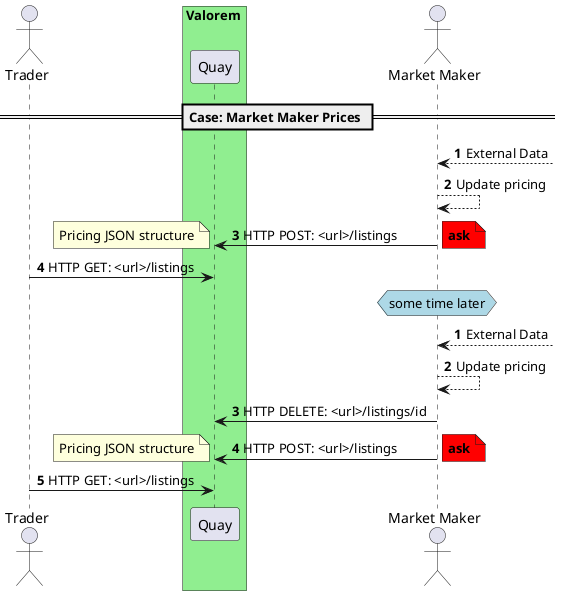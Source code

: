 @startuml

actor Trader
box Valorem #LightGreen
participant Quay
end box
actor "Market Maker" as MM

== Case: Market Maker Prices ==
autonumber
MM <--] : External Data
MM --> MM: Update pricing
MM -> Quay: HTTP POST: <url>/listings
note right #red
**ask**
end note
note left
Pricing JSON structure
end note
Trader -> Quay: HTTP GET: <url>/listings
autonumber stop

hnote over MM #lightBlue
some time later
end hnote
autonumber
MM <--] : External Data
MM --> MM: Update pricing
MM -> Quay: HTTP DELETE: <url>/listings/id
MM -> Quay: HTTP POST: <url>/listings
note left
Pricing JSON structure
end note
note right #red
**ask**
end note
Trader -> Quay: HTTP GET: <url>/listings
@enduml